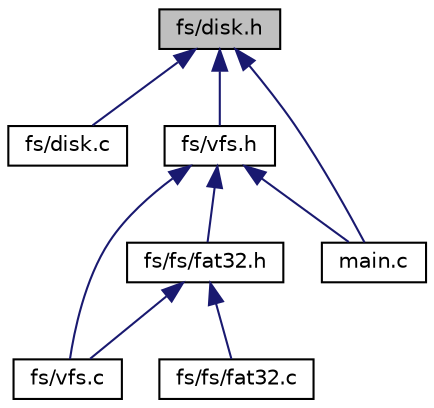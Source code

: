 digraph "fs/disk.h"
{
 // LATEX_PDF_SIZE
  edge [fontname="Helvetica",fontsize="10",labelfontname="Helvetica",labelfontsize="10"];
  node [fontname="Helvetica",fontsize="10",shape=record];
  Node1 [label="fs/disk.h",height=0.2,width=0.4,color="black", fillcolor="grey75", style="filled", fontcolor="black",tooltip="磁盘驱动"];
  Node1 -> Node2 [dir="back",color="midnightblue",fontsize="10",style="solid",fontname="Helvetica"];
  Node2 [label="fs/disk.c",height=0.2,width=0.4,color="black", fillcolor="white", style="filled",URL="$disk_8c.html",tooltip="磁盘驱动"];
  Node1 -> Node3 [dir="back",color="midnightblue",fontsize="10",style="solid",fontname="Helvetica"];
  Node3 [label="fs/vfs.h",height=0.2,width=0.4,color="black", fillcolor="white", style="filled",URL="$vfs_8h.html",tooltip="VFS"];
  Node3 -> Node4 [dir="back",color="midnightblue",fontsize="10",style="solid",fontname="Helvetica"];
  Node4 [label="fs/vfs.c",height=0.2,width=0.4,color="black", fillcolor="white", style="filled",URL="$vfs_8c.html",tooltip="VFS"];
  Node3 -> Node5 [dir="back",color="midnightblue",fontsize="10",style="solid",fontname="Helvetica"];
  Node5 [label="fs/fs/fat32.h",height=0.2,width=0.4,color="black", fillcolor="white", style="filled",URL="$fat32_8h.html",tooltip="FAT32"];
  Node5 -> Node4 [dir="back",color="midnightblue",fontsize="10",style="solid",fontname="Helvetica"];
  Node5 -> Node6 [dir="back",color="midnightblue",fontsize="10",style="solid",fontname="Helvetica"];
  Node6 [label="fs/fs/fat32.c",height=0.2,width=0.4,color="black", fillcolor="white", style="filled",URL="$fat32_8c.html",tooltip="FAT32"];
  Node3 -> Node7 [dir="back",color="midnightblue",fontsize="10",style="solid",fontname="Helvetica"];
  Node7 [label="main.c",height=0.2,width=0.4,color="black", fillcolor="white", style="filled",URL="$main_8c.html",tooltip="GRUB 2 Loader 入口"];
  Node1 -> Node7 [dir="back",color="midnightblue",fontsize="10",style="solid",fontname="Helvetica"];
}
